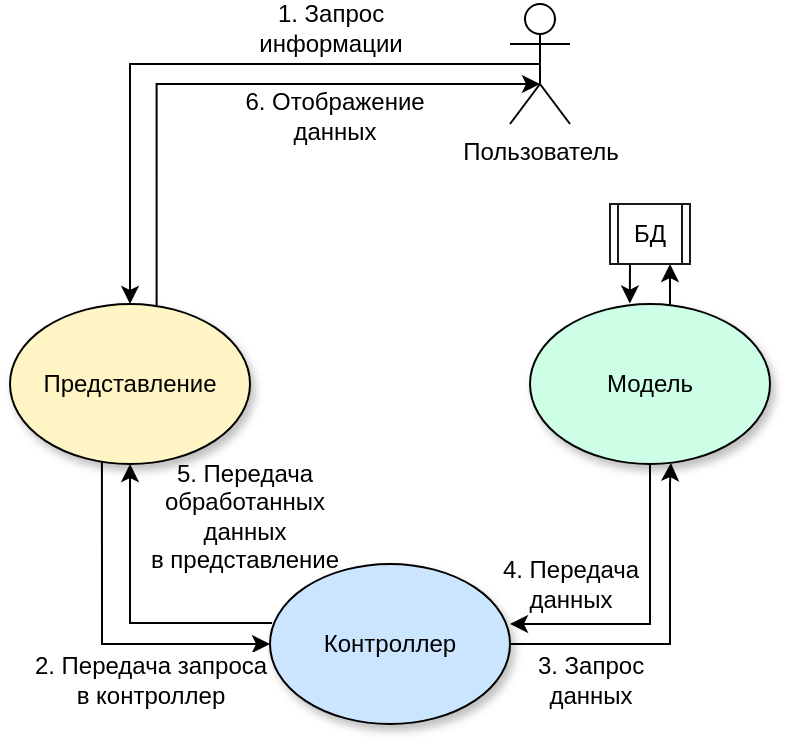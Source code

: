<mxfile version="10.7.5" type="github"><diagram id="UYx2W0gceYWlQuITl6Nt" name="Page-1"><mxGraphModel dx="686" dy="576" grid="1" gridSize="10" guides="1" tooltips="1" connect="1" arrows="1" fold="1" page="1" pageScale="1" pageWidth="827" pageHeight="1169" math="0" shadow="0"><root><mxCell id="0"/><mxCell id="1" parent="0"/><mxCell id="xLJSZflX8ClqEtuebf8T-11" style="edgeStyle=orthogonalEdgeStyle;rounded=0;orthogonalLoop=1;jettySize=auto;html=1;exitX=0.5;exitY=1;exitDx=0;exitDy=0;entryX=1;entryY=0.375;entryDx=0;entryDy=0;entryPerimeter=0;" parent="1" source="xLJSZflX8ClqEtuebf8T-1" target="xLJSZflX8ClqEtuebf8T-2" edge="1"><mxGeometry relative="1" as="geometry"/></mxCell><mxCell id="xLJSZflX8ClqEtuebf8T-12" value="4. Передача&lt;br&gt;данных&lt;br&gt;" style="text;html=1;resizable=0;points=[];align=center;verticalAlign=middle;labelBackgroundColor=#ffffff;" parent="xLJSZflX8ClqEtuebf8T-11" vertex="1" connectable="0"><mxGeometry x="-0.307" y="-1" relative="1" as="geometry"><mxPoint x="-39" y="8" as="offset"/></mxGeometry></mxCell><mxCell id="BPNSF7JvAaM4A-bvVt2R-3" style="edgeStyle=orthogonalEdgeStyle;rounded=0;orthogonalLoop=1;jettySize=auto;html=1;exitX=0.5;exitY=0;exitDx=0;exitDy=0;entryX=0.75;entryY=1;entryDx=0;entryDy=0;" edge="1" parent="1" source="xLJSZflX8ClqEtuebf8T-1" target="BPNSF7JvAaM4A-bvVt2R-1"><mxGeometry relative="1" as="geometry"><Array as="points"><mxPoint x="560" y="200"/><mxPoint x="570" y="200"/></Array></mxGeometry></mxCell><mxCell id="xLJSZflX8ClqEtuebf8T-1" value="Модель" style="ellipse;whiteSpace=wrap;html=1;fillColor=#CCFFE6;shadow=1;" parent="1" vertex="1"><mxGeometry x="500" y="190" width="120" height="80" as="geometry"/></mxCell><mxCell id="xLJSZflX8ClqEtuebf8T-9" style="edgeStyle=orthogonalEdgeStyle;rounded=0;orthogonalLoop=1;jettySize=auto;html=1;exitX=1;exitY=0.5;exitDx=0;exitDy=0;entryX=0.587;entryY=0.994;entryDx=0;entryDy=0;entryPerimeter=0;" parent="1" source="xLJSZflX8ClqEtuebf8T-2" target="xLJSZflX8ClqEtuebf8T-1" edge="1"><mxGeometry relative="1" as="geometry"><Array as="points"><mxPoint x="570" y="360"/><mxPoint x="570" y="280"/></Array></mxGeometry></mxCell><mxCell id="xLJSZflX8ClqEtuebf8T-10" value="3. Запрос&lt;br&gt;данных&lt;br&gt;" style="text;html=1;resizable=0;points=[];align=center;verticalAlign=middle;labelBackgroundColor=#ffffff;" parent="xLJSZflX8ClqEtuebf8T-9" vertex="1" connectable="0"><mxGeometry x="-0.059" y="31" relative="1" as="geometry"><mxPoint x="-9" y="18" as="offset"/></mxGeometry></mxCell><mxCell id="xLJSZflX8ClqEtuebf8T-13" style="edgeStyle=orthogonalEdgeStyle;rounded=0;orthogonalLoop=1;jettySize=auto;html=1;exitX=0.009;exitY=0.369;exitDx=0;exitDy=0;entryX=0.5;entryY=1;entryDx=0;entryDy=0;exitPerimeter=0;" parent="1" source="xLJSZflX8ClqEtuebf8T-2" target="xLJSZflX8ClqEtuebf8T-3" edge="1"><mxGeometry relative="1" as="geometry"/></mxCell><mxCell id="xLJSZflX8ClqEtuebf8T-14" value="5. Передача&lt;br&gt;обработанных&lt;br&gt;данных&lt;br&gt;в представление&lt;br&gt;" style="text;html=1;resizable=0;points=[];align=center;verticalAlign=middle;labelBackgroundColor=#ffffff;" parent="xLJSZflX8ClqEtuebf8T-13" vertex="1" connectable="0"><mxGeometry x="0.68" relative="1" as="geometry"><mxPoint x="57" y="2" as="offset"/></mxGeometry></mxCell><mxCell id="xLJSZflX8ClqEtuebf8T-2" value="Контроллер" style="ellipse;whiteSpace=wrap;html=1;fillColor=#CCE5FF;shadow=1;" parent="1" vertex="1"><mxGeometry x="370" y="320" width="120" height="80" as="geometry"/></mxCell><mxCell id="xLJSZflX8ClqEtuebf8T-7" style="edgeStyle=orthogonalEdgeStyle;rounded=0;orthogonalLoop=1;jettySize=auto;html=1;exitX=0.383;exitY=0.988;exitDx=0;exitDy=0;entryX=0;entryY=0.5;entryDx=0;entryDy=0;exitPerimeter=0;" parent="1" source="xLJSZflX8ClqEtuebf8T-3" target="xLJSZflX8ClqEtuebf8T-2" edge="1"><mxGeometry relative="1" as="geometry"><Array as="points"><mxPoint x="286" y="360"/></Array></mxGeometry></mxCell><mxCell id="xLJSZflX8ClqEtuebf8T-8" value="2. Передача запроса&lt;br&gt;в контроллер&lt;br&gt;" style="text;html=1;resizable=0;points=[];align=center;verticalAlign=middle;labelBackgroundColor=#ffffff;" parent="xLJSZflX8ClqEtuebf8T-7" vertex="1" connectable="0"><mxGeometry x="-0.333" y="1" relative="1" as="geometry"><mxPoint x="23" y="50.5" as="offset"/></mxGeometry></mxCell><mxCell id="xLJSZflX8ClqEtuebf8T-15" style="edgeStyle=orthogonalEdgeStyle;rounded=0;orthogonalLoop=1;jettySize=auto;html=1;exitX=0.611;exitY=0.008;exitDx=0;exitDy=0;entryX=0.5;entryY=0.667;entryDx=0;entryDy=0;entryPerimeter=0;exitPerimeter=0;" parent="1" source="xLJSZflX8ClqEtuebf8T-3" target="xLJSZflX8ClqEtuebf8T-4" edge="1"><mxGeometry relative="1" as="geometry"><Array as="points"><mxPoint x="313" y="80"/></Array></mxGeometry></mxCell><mxCell id="xLJSZflX8ClqEtuebf8T-16" value="6. Отображение&lt;br&gt;данных" style="text;html=1;resizable=0;points=[];align=center;verticalAlign=middle;labelBackgroundColor=#ffffff;" parent="xLJSZflX8ClqEtuebf8T-15" vertex="1" connectable="0"><mxGeometry x="-0.506" y="1" relative="1" as="geometry"><mxPoint x="89.5" y="-20" as="offset"/></mxGeometry></mxCell><mxCell id="xLJSZflX8ClqEtuebf8T-3" value="Представление" style="ellipse;whiteSpace=wrap;html=1;fillColor=#FFF4C3;shadow=1;" parent="1" vertex="1"><mxGeometry x="240" y="190" width="120" height="80" as="geometry"/></mxCell><mxCell id="xLJSZflX8ClqEtuebf8T-5" style="edgeStyle=orthogonalEdgeStyle;rounded=0;orthogonalLoop=1;jettySize=auto;html=1;exitX=0.5;exitY=0.5;exitDx=0;exitDy=0;exitPerimeter=0;entryX=0.5;entryY=0;entryDx=0;entryDy=0;" parent="1" source="xLJSZflX8ClqEtuebf8T-4" target="xLJSZflX8ClqEtuebf8T-3" edge="1"><mxGeometry relative="1" as="geometry"/></mxCell><mxCell id="xLJSZflX8ClqEtuebf8T-6" value="1. Запрос&lt;br&gt;информации&lt;br&gt;" style="text;html=1;resizable=0;points=[];align=center;verticalAlign=middle;labelBackgroundColor=#ffffff;" parent="xLJSZflX8ClqEtuebf8T-5" vertex="1" connectable="0"><mxGeometry x="0.04" y="44" relative="1" as="geometry"><mxPoint x="64" y="-62" as="offset"/></mxGeometry></mxCell><mxCell id="xLJSZflX8ClqEtuebf8T-4" value="Пользователь" style="shape=umlActor;verticalLabelPosition=bottom;labelBackgroundColor=#ffffff;verticalAlign=top;html=1;outlineConnect=0;" parent="1" vertex="1"><mxGeometry x="490" y="40" width="30" height="60" as="geometry"/></mxCell><mxCell id="BPNSF7JvAaM4A-bvVt2R-2" style="edgeStyle=orthogonalEdgeStyle;rounded=0;orthogonalLoop=1;jettySize=auto;html=1;exitX=0.25;exitY=1;exitDx=0;exitDy=0;entryX=0.416;entryY=-0.003;entryDx=0;entryDy=0;entryPerimeter=0;" edge="1" parent="1" source="BPNSF7JvAaM4A-bvVt2R-1" target="xLJSZflX8ClqEtuebf8T-1"><mxGeometry relative="1" as="geometry"/></mxCell><mxCell id="BPNSF7JvAaM4A-bvVt2R-1" value="БД" style="shape=process;whiteSpace=wrap;html=1;backgroundOutline=1;strokeColor=#1A1A1A;fillColor=#FFFFFF;" vertex="1" parent="1"><mxGeometry x="540" y="140" width="40" height="30" as="geometry"/></mxCell></root></mxGraphModel></diagram></mxfile>